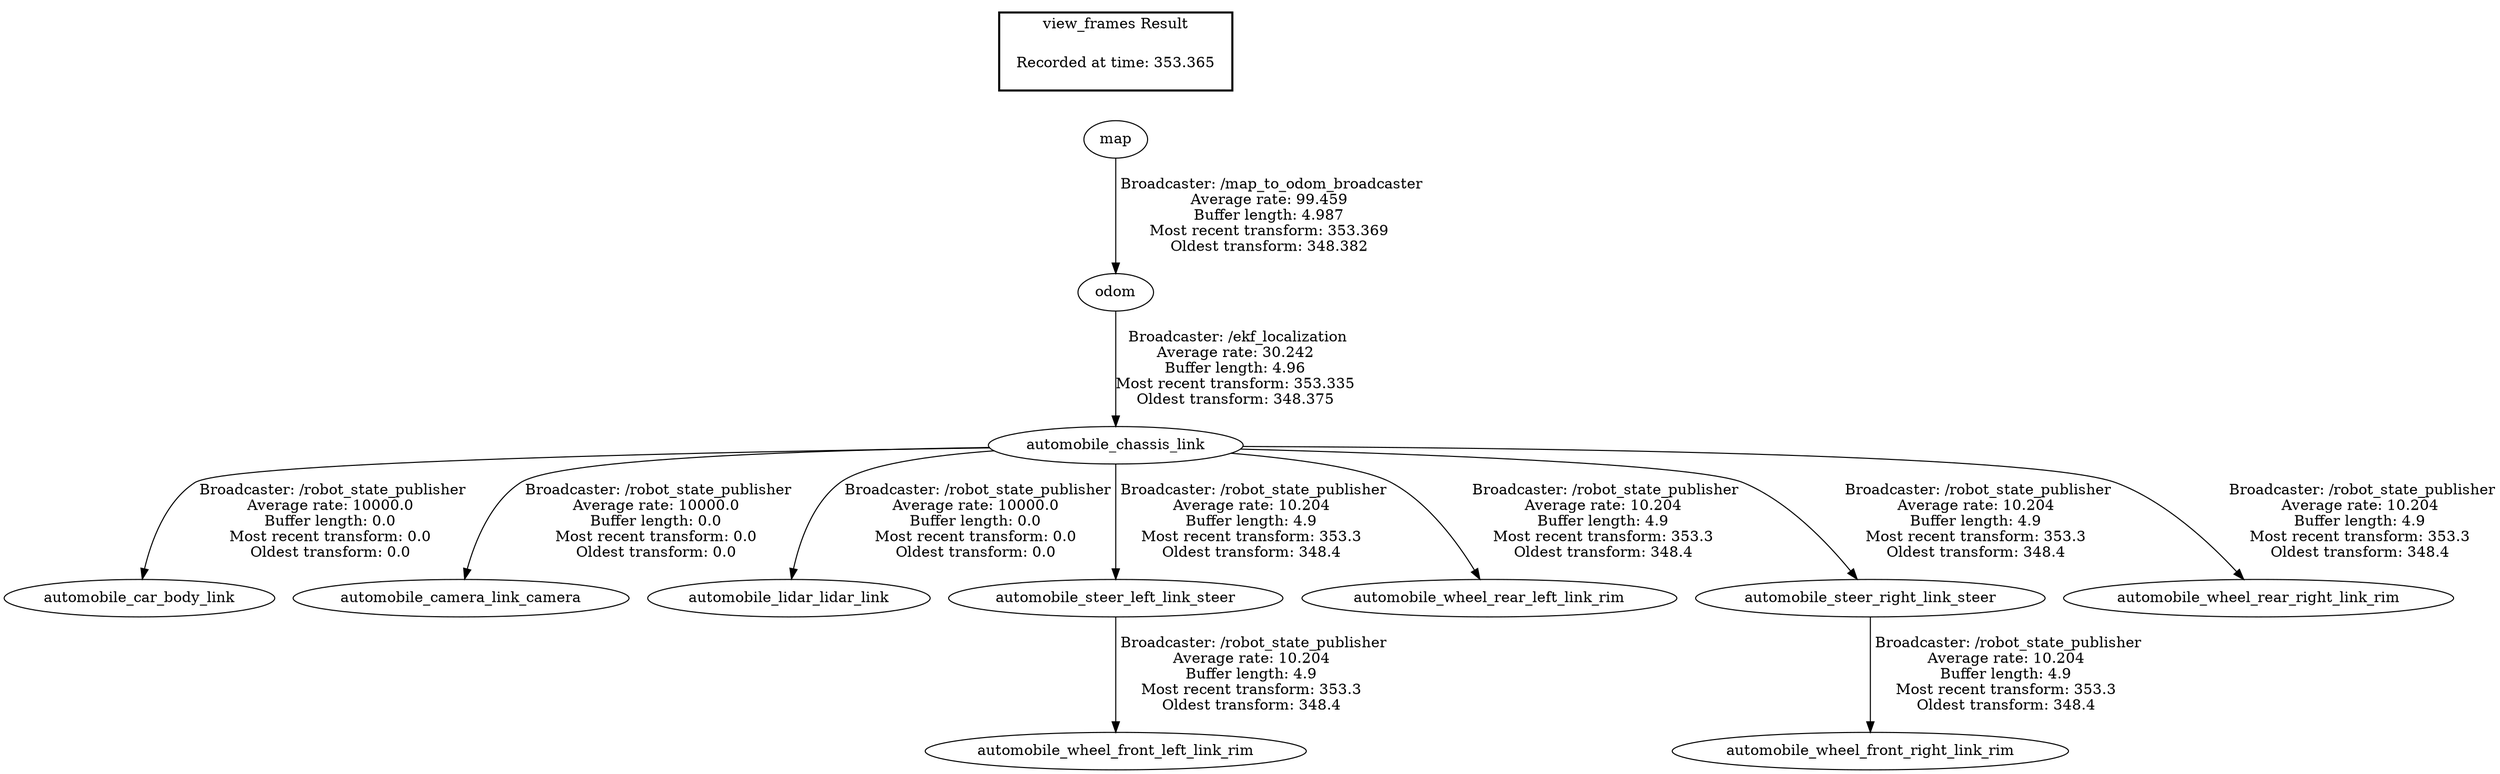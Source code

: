 digraph G {
"automobile_chassis_link" -> "automobile_car_body_link"[label=" Broadcaster: /robot_state_publisher\nAverage rate: 10000.0\nBuffer length: 0.0\nMost recent transform: 0.0\nOldest transform: 0.0\n"];
"odom" -> "automobile_chassis_link"[label=" Broadcaster: /ekf_localization\nAverage rate: 30.242\nBuffer length: 4.96\nMost recent transform: 353.335\nOldest transform: 348.375\n"];
"automobile_chassis_link" -> "automobile_camera_link_camera"[label=" Broadcaster: /robot_state_publisher\nAverage rate: 10000.0\nBuffer length: 0.0\nMost recent transform: 0.0\nOldest transform: 0.0\n"];
"automobile_chassis_link" -> "automobile_lidar_lidar_link"[label=" Broadcaster: /robot_state_publisher\nAverage rate: 10000.0\nBuffer length: 0.0\nMost recent transform: 0.0\nOldest transform: 0.0\n"];
"map" -> "odom"[label=" Broadcaster: /map_to_odom_broadcaster\nAverage rate: 99.459\nBuffer length: 4.987\nMost recent transform: 353.369\nOldest transform: 348.382\n"];
"automobile_steer_left_link_steer" -> "automobile_wheel_front_left_link_rim"[label=" Broadcaster: /robot_state_publisher\nAverage rate: 10.204\nBuffer length: 4.9\nMost recent transform: 353.3\nOldest transform: 348.4\n"];
"automobile_chassis_link" -> "automobile_steer_left_link_steer"[label=" Broadcaster: /robot_state_publisher\nAverage rate: 10.204\nBuffer length: 4.9\nMost recent transform: 353.3\nOldest transform: 348.4\n"];
"automobile_chassis_link" -> "automobile_wheel_rear_left_link_rim"[label=" Broadcaster: /robot_state_publisher\nAverage rate: 10.204\nBuffer length: 4.9\nMost recent transform: 353.3\nOldest transform: 348.4\n"];
"automobile_steer_right_link_steer" -> "automobile_wheel_front_right_link_rim"[label=" Broadcaster: /robot_state_publisher\nAverage rate: 10.204\nBuffer length: 4.9\nMost recent transform: 353.3\nOldest transform: 348.4\n"];
"automobile_chassis_link" -> "automobile_steer_right_link_steer"[label=" Broadcaster: /robot_state_publisher\nAverage rate: 10.204\nBuffer length: 4.9\nMost recent transform: 353.3\nOldest transform: 348.4\n"];
"automobile_chassis_link" -> "automobile_wheel_rear_right_link_rim"[label=" Broadcaster: /robot_state_publisher\nAverage rate: 10.204\nBuffer length: 4.9\nMost recent transform: 353.3\nOldest transform: 348.4\n"];
edge [style=invis];
 subgraph cluster_legend { style=bold; color=black; label ="view_frames Result";
"Recorded at time: 353.365"[ shape=plaintext ] ;
}->"map";
}